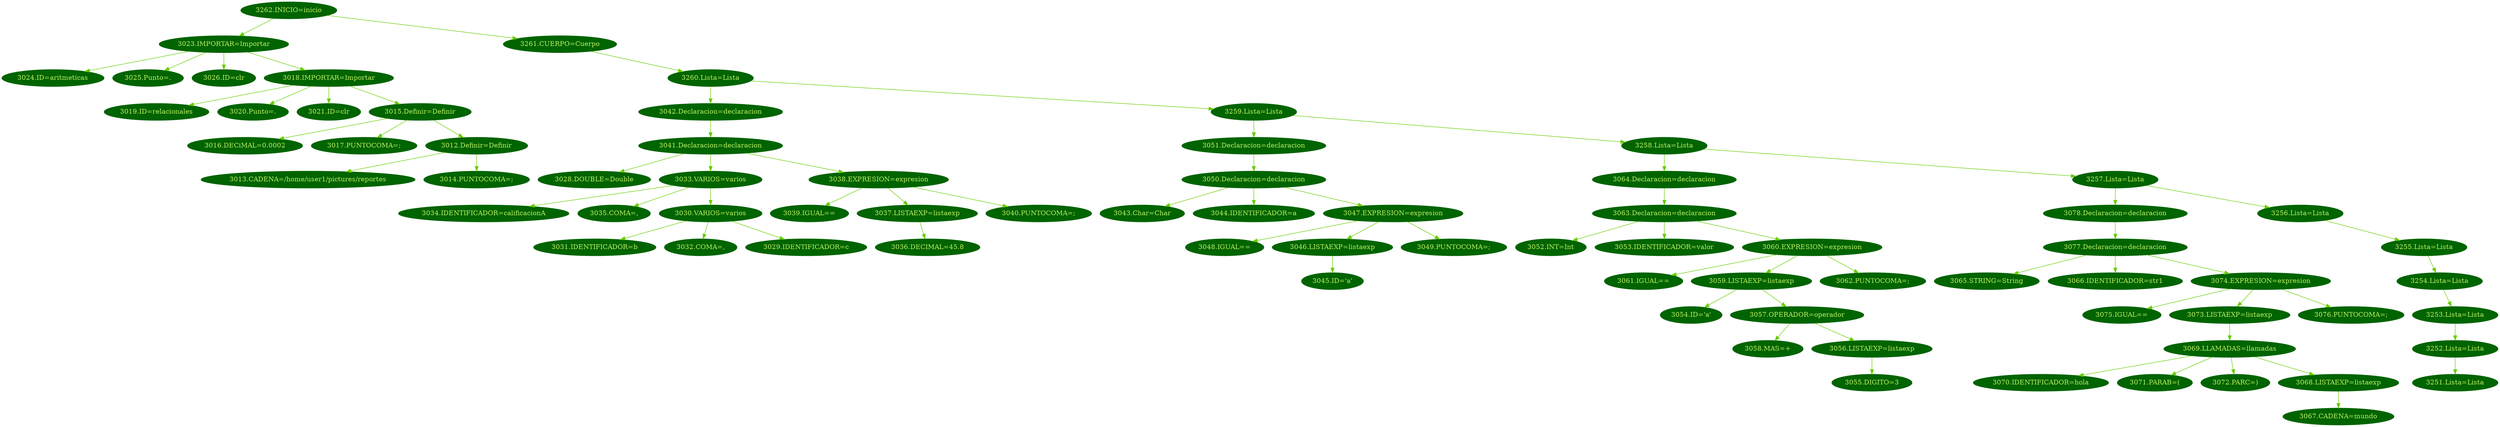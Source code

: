 digraph G {node[shape=ellipse, style=filled, color=darkgreen, fontcolor=darkolivegreen2]; edge[color=chartreuse3];rankdir=UD 

"3262.INICIO=inicio"->"3023.IMPORTAR=Importar""3023.IMPORTAR=Importar"->"3024.ID=aritmeticas""3023.IMPORTAR=Importar"->"3025.Punto=.""3023.IMPORTAR=Importar"->"3026.ID=clr""3023.IMPORTAR=Importar"->"3018.IMPORTAR=Importar""3018.IMPORTAR=Importar"->"3019.ID=relacionales""3018.IMPORTAR=Importar"->"3020.Punto=.""3018.IMPORTAR=Importar"->"3021.ID=clr""3018.IMPORTAR=Importar"->"3015.Definir=Definir""3015.Definir=Definir"->"3016.DECiMAL=0.0002""3015.Definir=Definir"->"3017.PUNTOCOMA=;""3015.Definir=Definir"->"3012.Definir=Definir""3012.Definir=Definir"->"3013.CADENA=/home/user1/pictures/reportes""3012.Definir=Definir"->"3014.PUNTOCOMA=;""3262.INICIO=inicio"->"3261.CUERPO=Cuerpo""3261.CUERPO=Cuerpo"->"3260.Lista=Lista""3260.Lista=Lista"->"3042.Declaracion=declaracion""3042.Declaracion=declaracion"->"3041.Declaracion=declaracion""3041.Declaracion=declaracion"->"3028.DOUBLE=Double""3041.Declaracion=declaracion"->"3033.VARIOS=varios""3033.VARIOS=varios"->"3034.IDENTIFICADOR=calificacionA""3033.VARIOS=varios"->"3035.COMA=,""3033.VARIOS=varios"->"3030.VARIOS=varios""3030.VARIOS=varios"->"3031.IDENTIFICADOR=b""3030.VARIOS=varios"->"3032.COMA=,""3030.VARIOS=varios"->"3029.IDENTIFICADOR=c""3041.Declaracion=declaracion"->"3038.EXPRESION=expresion""3038.EXPRESION=expresion"->"3039.IGUAL==""3038.EXPRESION=expresion"->"3037.LISTAEXP=listaexp""3037.LISTAEXP=listaexp"->"3036.DECIMAL=45.8""3038.EXPRESION=expresion"->"3040.PUNTOCOMA=;""3260.Lista=Lista"->"3259.Lista=Lista""3259.Lista=Lista"->"3051.Declaracion=declaracion""3051.Declaracion=declaracion"->"3050.Declaracion=declaracion""3050.Declaracion=declaracion"->"3043.Char=Char""3050.Declaracion=declaracion"->"3044.IDENTIFICADOR=a""3050.Declaracion=declaracion"->"3047.EXPRESION=expresion""3047.EXPRESION=expresion"->"3048.IGUAL==""3047.EXPRESION=expresion"->"3046.LISTAEXP=listaexp""3046.LISTAEXP=listaexp"->"3045.ID='a'""3047.EXPRESION=expresion"->"3049.PUNTOCOMA=;""3259.Lista=Lista"->"3258.Lista=Lista""3258.Lista=Lista"->"3064.Declaracion=declaracion""3064.Declaracion=declaracion"->"3063.Declaracion=declaracion""3063.Declaracion=declaracion"->"3052.INT=Int""3063.Declaracion=declaracion"->"3053.IDENTIFICADOR=valor""3063.Declaracion=declaracion"->"3060.EXPRESION=expresion""3060.EXPRESION=expresion"->"3061.IGUAL==""3060.EXPRESION=expresion"->"3059.LISTAEXP=listaexp""3059.LISTAEXP=listaexp"->"3054.ID='a'""3059.LISTAEXP=listaexp"->"3057.OPERADOR=operador""3057.OPERADOR=operador"->"3058.MAS=+""3057.OPERADOR=operador"->"3056.LISTAEXP=listaexp""3056.LISTAEXP=listaexp"->"3055.DIGITO=3""3060.EXPRESION=expresion"->"3062.PUNTOCOMA=;""3258.Lista=Lista"->"3257.Lista=Lista""3257.Lista=Lista"->"3078.Declaracion=declaracion""3078.Declaracion=declaracion"->"3077.Declaracion=declaracion""3077.Declaracion=declaracion"->"3065.STRING=String""3077.Declaracion=declaracion"->"3066.IDENTIFICADOR=str1""3077.Declaracion=declaracion"->"3074.EXPRESION=expresion""3074.EXPRESION=expresion"->"3075.IGUAL==""3074.EXPRESION=expresion"->"3073.LISTAEXP=listaexp""3073.LISTAEXP=listaexp"->"3069.LLAMADAS=llamadas""3069.LLAMADAS=llamadas"->"3070.IDENTIFICADOR=hola""3069.LLAMADAS=llamadas"->"3071.PARAB=(""3069.LLAMADAS=llamadas"->"3072.PARC=)""3069.LLAMADAS=llamadas"->"3068.LISTAEXP=listaexp""3068.LISTAEXP=listaexp"->"3067.CADENA=mundo""3074.EXPRESION=expresion"->"3076.PUNTOCOMA=;""3257.Lista=Lista"->"3256.Lista=Lista""3256.Lista=Lista"->"3255.Lista=Lista""3255.Lista=Lista"->"3254.Lista=Lista""3254.Lista=Lista"->"3253.Lista=Lista""3253.Lista=Lista"->"3252.Lista=Lista""3252.Lista=Lista"->"3251.Lista=Lista"

}
